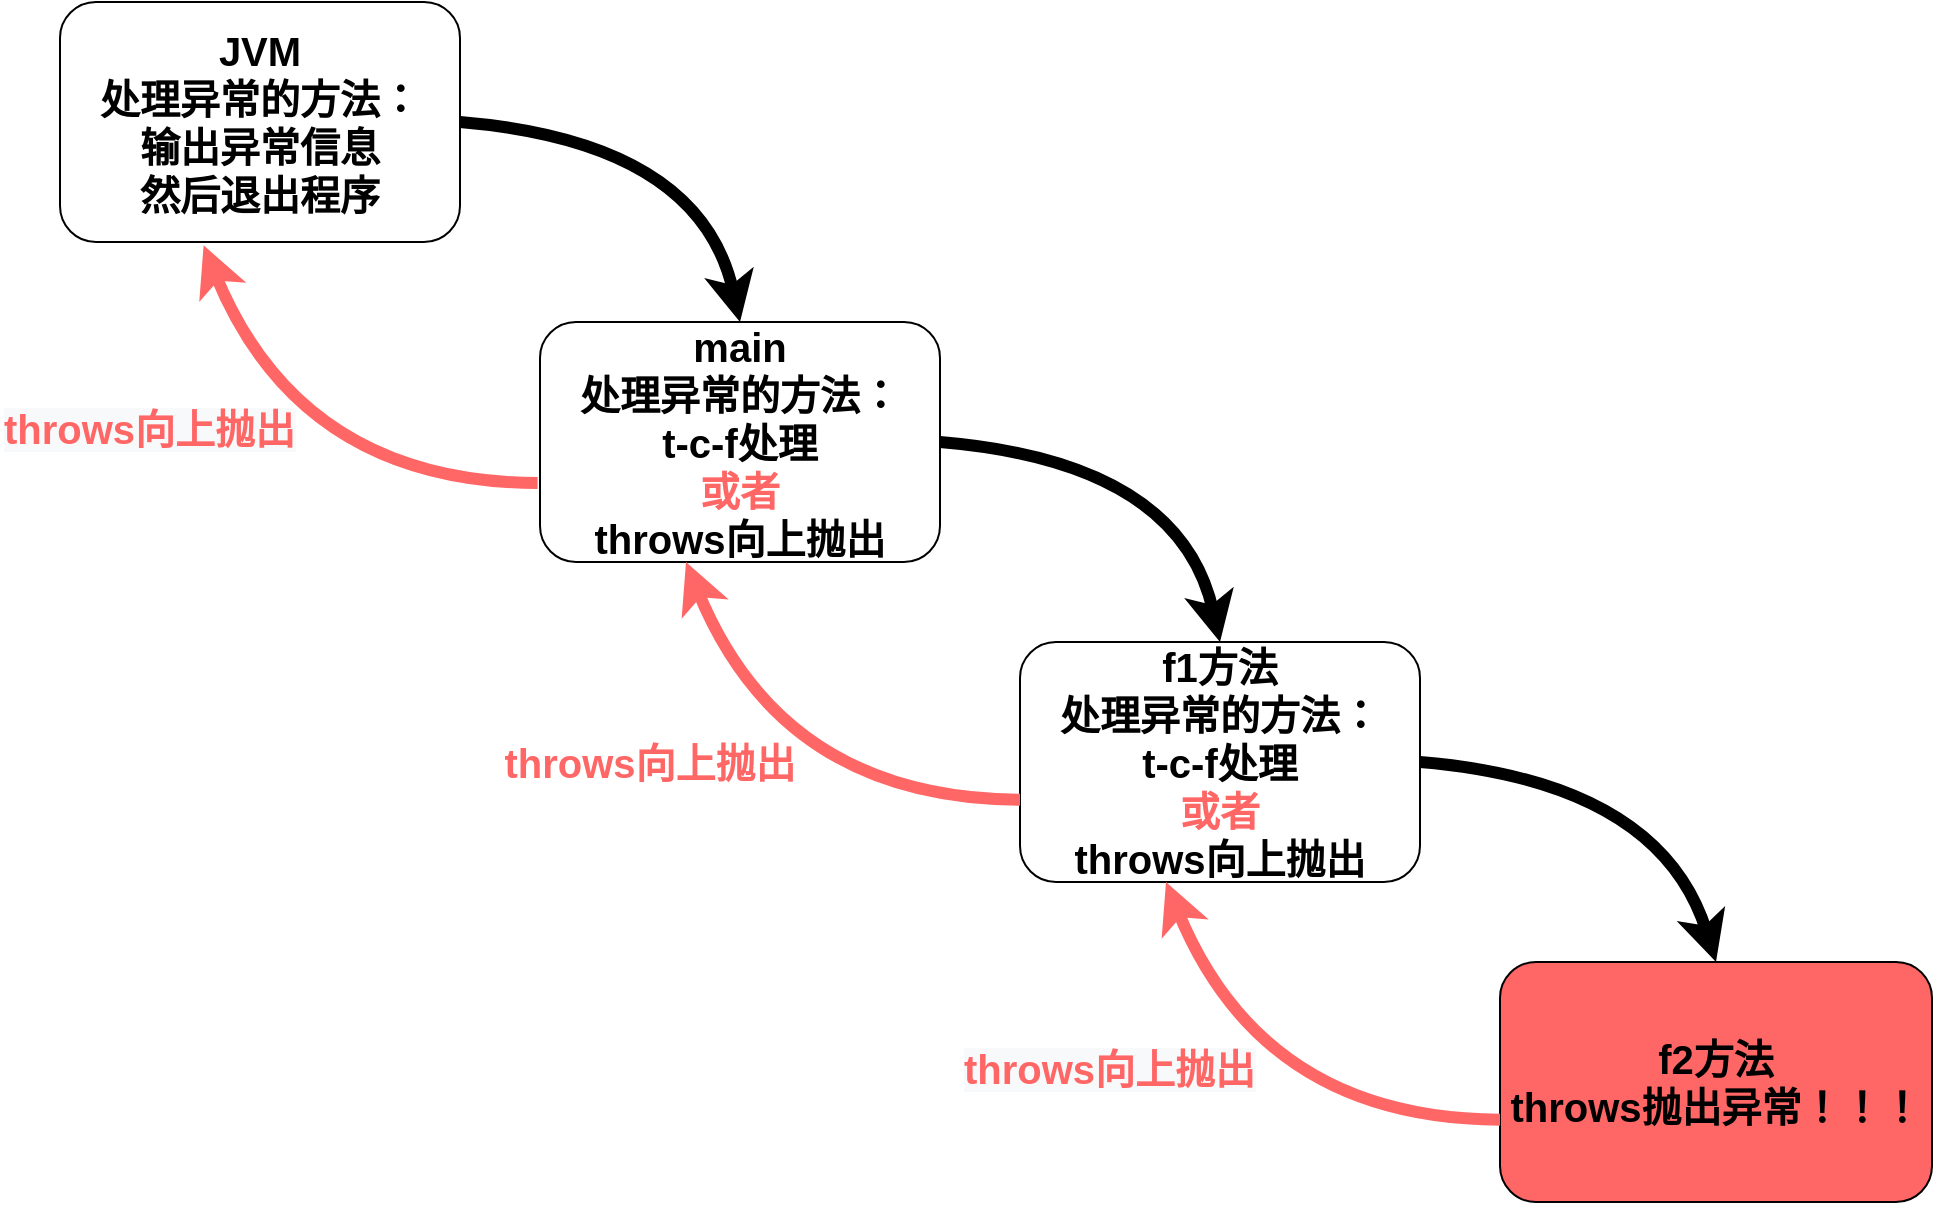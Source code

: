 <mxfile version="20.4.1" type="github">
  <diagram id="MzsotIFrM_Mv4MeuGLss" name="第 1 页">
    <mxGraphModel dx="1673" dy="896" grid="0" gridSize="10" guides="1" tooltips="1" connect="1" arrows="1" fold="1" page="1" pageScale="1" pageWidth="4681" pageHeight="3300" math="0" shadow="0">
      <root>
        <mxCell id="0" />
        <mxCell id="1" parent="0" />
        <mxCell id="PIOpm3zW0Lj8cCA91hav-1" value="&lt;font style=&quot;font-size: 20px;&quot;&gt;&lt;b&gt;JVM&lt;br&gt;处理异常的方法：&lt;br&gt;输出异常信息&lt;br&gt;然后退出程序&lt;br&gt;&lt;/b&gt;&lt;/font&gt;" style="rounded=1;whiteSpace=wrap;html=1;" vertex="1" parent="1">
          <mxGeometry x="200" y="280" width="200" height="120" as="geometry" />
        </mxCell>
        <mxCell id="PIOpm3zW0Lj8cCA91hav-2" value="&lt;font style=&quot;font-size: 20px;&quot;&gt;&lt;b&gt;main&lt;br&gt;&lt;/b&gt;&lt;b&gt;处理异常的方法：&lt;br&gt;&lt;/b&gt;&lt;b&gt;t-c-f处理&lt;br&gt;&lt;font color=&quot;#ff6666&quot;&gt;或者&lt;/font&gt;&lt;br&gt;throws向上抛出&lt;br&gt;&lt;/b&gt;&lt;/font&gt;" style="rounded=1;whiteSpace=wrap;html=1;" vertex="1" parent="1">
          <mxGeometry x="440" y="440" width="200" height="120" as="geometry" />
        </mxCell>
        <mxCell id="PIOpm3zW0Lj8cCA91hav-3" value="&lt;font style=&quot;font-size: 20px;&quot;&gt;&lt;b&gt;f1方法&lt;br&gt;&lt;/b&gt;&lt;b&gt;处理异常的方法：&lt;br&gt;&lt;/b&gt;&lt;b&gt;t-c-f处理&lt;br&gt;&lt;font color=&quot;#ff6666&quot;&gt;或者&lt;/font&gt;&lt;br&gt;throws向上抛出&lt;/b&gt;&lt;b&gt;&lt;br&gt;&lt;/b&gt;&lt;/font&gt;" style="rounded=1;whiteSpace=wrap;html=1;" vertex="1" parent="1">
          <mxGeometry x="680" y="600" width="200" height="120" as="geometry" />
        </mxCell>
        <mxCell id="PIOpm3zW0Lj8cCA91hav-4" value="&lt;font style=&quot;font-size: 20px;&quot;&gt;&lt;b&gt;f2方法&lt;br&gt;throws抛出异常！！！&lt;br&gt;&lt;/b&gt;&lt;/font&gt;" style="rounded=1;whiteSpace=wrap;html=1;fillColor=#FF6666;" vertex="1" parent="1">
          <mxGeometry x="920" y="760" width="216" height="120" as="geometry" />
        </mxCell>
        <mxCell id="PIOpm3zW0Lj8cCA91hav-12" value="" style="curved=1;endArrow=classic;html=1;rounded=0;fontSize=20;exitX=1;exitY=0.5;exitDx=0;exitDy=0;entryX=0.5;entryY=0;entryDx=0;entryDy=0;strokeWidth=6;" edge="1" parent="1" source="PIOpm3zW0Lj8cCA91hav-1" target="PIOpm3zW0Lj8cCA91hav-2">
          <mxGeometry width="50" height="50" relative="1" as="geometry">
            <mxPoint x="700" y="660" as="sourcePoint" />
            <mxPoint x="750" y="610" as="targetPoint" />
            <Array as="points">
              <mxPoint x="520" y="350" />
            </Array>
          </mxGeometry>
        </mxCell>
        <mxCell id="PIOpm3zW0Lj8cCA91hav-13" value="" style="curved=1;endArrow=classic;html=1;rounded=0;fontSize=20;exitX=1;exitY=0.5;exitDx=0;exitDy=0;entryX=0.5;entryY=0;entryDx=0;entryDy=0;strokeWidth=6;" edge="1" parent="1">
          <mxGeometry width="50" height="50" relative="1" as="geometry">
            <mxPoint x="640" y="500" as="sourcePoint" />
            <mxPoint x="780" y="600" as="targetPoint" />
            <Array as="points">
              <mxPoint x="760" y="510" />
            </Array>
          </mxGeometry>
        </mxCell>
        <mxCell id="PIOpm3zW0Lj8cCA91hav-14" value="" style="curved=1;endArrow=classic;html=1;rounded=0;fontSize=20;exitX=1;exitY=0.5;exitDx=0;exitDy=0;entryX=0.5;entryY=0;entryDx=0;entryDy=0;strokeWidth=6;" edge="1" parent="1" target="PIOpm3zW0Lj8cCA91hav-4">
          <mxGeometry width="50" height="50" relative="1" as="geometry">
            <mxPoint x="880" y="660" as="sourcePoint" />
            <mxPoint x="1020" y="760" as="targetPoint" />
            <Array as="points">
              <mxPoint x="1000" y="670" />
            </Array>
          </mxGeometry>
        </mxCell>
        <mxCell id="PIOpm3zW0Lj8cCA91hav-15" value="" style="curved=1;endArrow=classic;html=1;rounded=0;fontSize=20;exitX=-0.006;exitY=0.671;exitDx=0;exitDy=0;entryX=0.359;entryY=1.014;entryDx=0;entryDy=0;strokeWidth=6;entryPerimeter=0;exitPerimeter=0;strokeColor=#FF6666;" edge="1" parent="1" source="PIOpm3zW0Lj8cCA91hav-2" target="PIOpm3zW0Lj8cCA91hav-1">
          <mxGeometry width="50" height="50" relative="1" as="geometry">
            <mxPoint x="250" y="450" as="sourcePoint" />
            <mxPoint x="390" y="550" as="targetPoint" />
            <Array as="points">
              <mxPoint x="320" y="520" />
            </Array>
          </mxGeometry>
        </mxCell>
        <mxCell id="PIOpm3zW0Lj8cCA91hav-16" value="" style="curved=1;endArrow=classic;html=1;rounded=0;fontSize=20;exitX=-0.006;exitY=0.671;exitDx=0;exitDy=0;entryX=0.359;entryY=1.014;entryDx=0;entryDy=0;strokeWidth=6;entryPerimeter=0;exitPerimeter=0;strokeColor=#FF6666;" edge="1" parent="1">
          <mxGeometry width="50" height="50" relative="1" as="geometry">
            <mxPoint x="680.0" y="678.84" as="sourcePoint" />
            <mxPoint x="513" y="560" as="targetPoint" />
            <Array as="points">
              <mxPoint x="561.2" y="678.32" />
            </Array>
          </mxGeometry>
        </mxCell>
        <mxCell id="PIOpm3zW0Lj8cCA91hav-17" value="" style="curved=1;endArrow=classic;html=1;rounded=0;fontSize=20;exitX=-0.006;exitY=0.671;exitDx=0;exitDy=0;entryX=0.359;entryY=1.014;entryDx=0;entryDy=0;strokeWidth=6;entryPerimeter=0;exitPerimeter=0;strokeColor=#FF6666;" edge="1" parent="1">
          <mxGeometry width="50" height="50" relative="1" as="geometry">
            <mxPoint x="920" y="838.84" as="sourcePoint" />
            <mxPoint x="753" y="720" as="targetPoint" />
            <Array as="points">
              <mxPoint x="801.2" y="838.32" />
            </Array>
          </mxGeometry>
        </mxCell>
        <mxCell id="PIOpm3zW0Lj8cCA91hav-18" value="&lt;font style=&quot;font-size: 20px;&quot;&gt;&lt;b&gt;throws向上抛出&lt;/b&gt;&lt;/font&gt;" style="text;html=1;strokeColor=none;fillColor=none;align=center;verticalAlign=middle;whiteSpace=wrap;rounded=0;fontSize=20;fontColor=#FF6666;" vertex="1" parent="1">
          <mxGeometry x="420" y="645" width="150" height="30" as="geometry" />
        </mxCell>
        <mxCell id="PIOpm3zW0Lj8cCA91hav-20" value="&lt;b style=&quot;color: rgb(255, 102, 102); font-family: Helvetica; font-size: 20px; font-style: normal; font-variant-ligatures: normal; font-variant-caps: normal; letter-spacing: normal; orphans: 2; text-align: center; text-indent: 0px; text-transform: none; widows: 2; word-spacing: 0px; -webkit-text-stroke-width: 0px; background-color: rgb(248, 249, 250); text-decoration-thickness: initial; text-decoration-style: initial; text-decoration-color: initial;&quot;&gt;throws向上抛出&lt;/b&gt;" style="text;whiteSpace=wrap;html=1;fontSize=20;fontColor=#FF6666;" vertex="1" parent="1">
          <mxGeometry x="170" y="475" width="180" height="50" as="geometry" />
        </mxCell>
        <mxCell id="PIOpm3zW0Lj8cCA91hav-21" style="edgeStyle=orthogonalEdgeStyle;rounded=0;orthogonalLoop=1;jettySize=auto;html=1;exitX=0.5;exitY=1;exitDx=0;exitDy=0;strokeColor=#FF6666;strokeWidth=6;fontSize=20;fontColor=#FF6666;" edge="1" parent="1" source="PIOpm3zW0Lj8cCA91hav-18" target="PIOpm3zW0Lj8cCA91hav-18">
          <mxGeometry relative="1" as="geometry" />
        </mxCell>
        <mxCell id="PIOpm3zW0Lj8cCA91hav-22" value="&lt;b style=&quot;color: rgb(255, 102, 102); font-family: Helvetica; font-size: 20px; font-style: normal; font-variant-ligatures: normal; font-variant-caps: normal; letter-spacing: normal; orphans: 2; text-align: center; text-indent: 0px; text-transform: none; widows: 2; word-spacing: 0px; -webkit-text-stroke-width: 0px; background-color: rgb(248, 249, 250); text-decoration-thickness: initial; text-decoration-style: initial; text-decoration-color: initial;&quot;&gt;throws向上抛出&lt;/b&gt;" style="text;whiteSpace=wrap;html=1;fontSize=20;fontColor=#FF6666;" vertex="1" parent="1">
          <mxGeometry x="650" y="795" width="180" height="50" as="geometry" />
        </mxCell>
      </root>
    </mxGraphModel>
  </diagram>
</mxfile>
